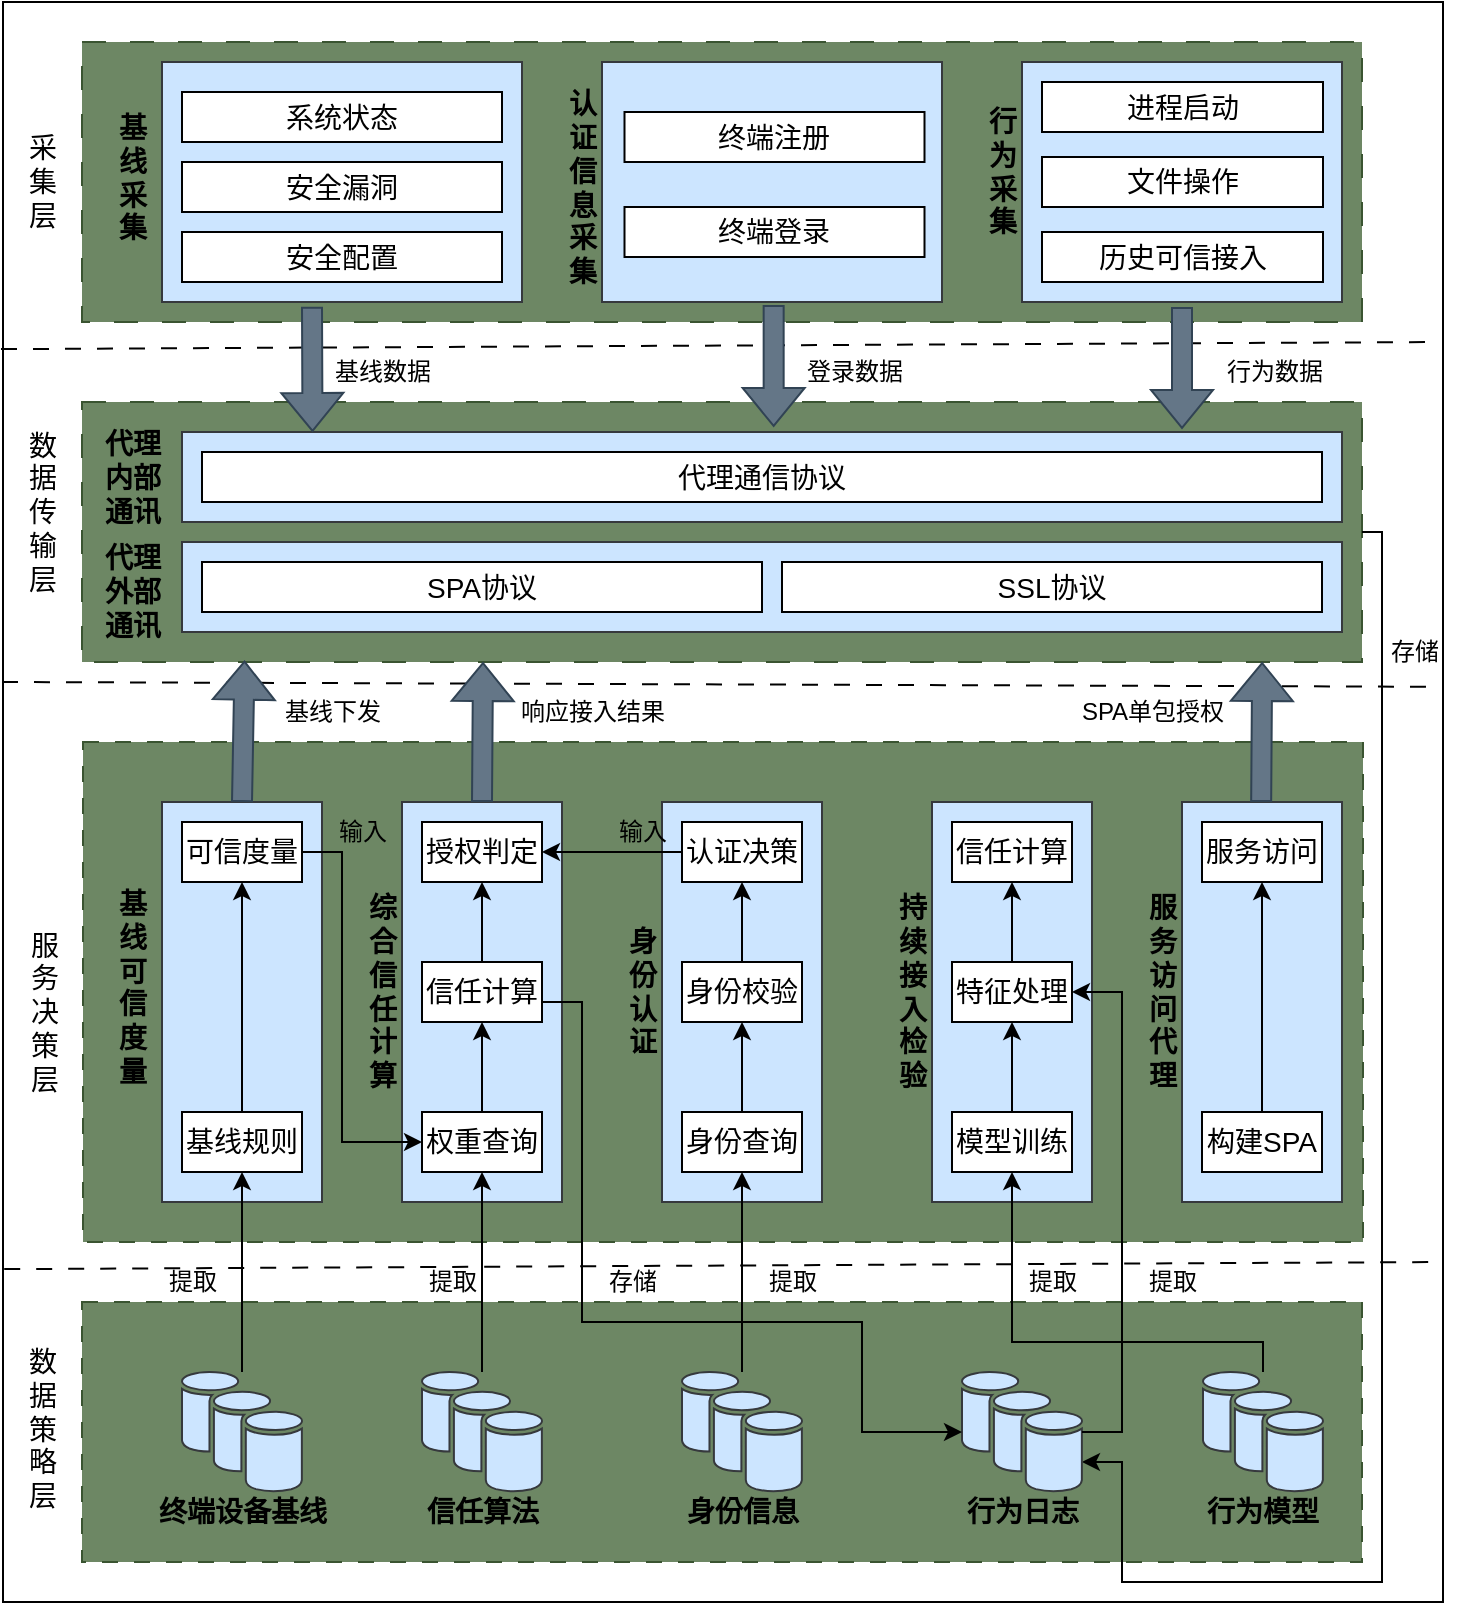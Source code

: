 <mxfile version="24.0.5" type="github">
  <diagram name="第 1 页" id="ms9--4vIe1txsoRL8aFu">
    <mxGraphModel dx="1373" dy="1868" grid="1" gridSize="10" guides="1" tooltips="1" connect="1" arrows="1" fold="1" page="1" pageScale="1" pageWidth="827" pageHeight="1169" math="0" shadow="0">
      <root>
        <mxCell id="0" />
        <mxCell id="1" parent="0" />
        <mxCell id="uTqP-Y-jselss-Khx-P8-10" value="" style="rounded=0;whiteSpace=wrap;html=1;fontSize=14;" parent="1" vertex="1">
          <mxGeometry x="80.5" y="-40" width="720" height="800" as="geometry" />
        </mxCell>
        <mxCell id="uTqP-Y-jselss-Khx-P8-43" value="" style="rounded=0;whiteSpace=wrap;html=1;fillColor=#6d8764;strokeColor=#3A5431;fontColor=#ffffff;dashed=1;dashPattern=12 12;" parent="1" vertex="1">
          <mxGeometry x="120" y="160" width="640" height="130" as="geometry" />
        </mxCell>
        <mxCell id="uTqP-Y-jselss-Khx-P8-3" value="&lt;font style=&quot;font-size: 14px;&quot;&gt;&lt;br style=&quot;font-size: 14px;&quot;&gt;数&lt;br&gt;据&lt;br&gt;策&lt;br&gt;略&lt;br&gt;层&lt;/font&gt;" style="text;html=1;align=center;verticalAlign=middle;resizable=0;points=[];autosize=1;strokeColor=none;fillColor=none;rotation=0;fontSize=14;" parent="1" vertex="1">
          <mxGeometry x="80" y="610" width="40" height="110" as="geometry" />
        </mxCell>
        <mxCell id="uTqP-Y-jselss-Khx-P8-21" value="" style="endArrow=none;html=1;rounded=0;exitX=0.004;exitY=0.388;exitDx=0;exitDy=0;exitPerimeter=0;fontSize=14;dashed=1;dashPattern=8 8;" parent="1" edge="1">
          <mxGeometry width="50" height="50" relative="1" as="geometry">
            <mxPoint x="79.5" y="133.56" as="sourcePoint" />
            <mxPoint x="799" y="130" as="targetPoint" />
          </mxGeometry>
        </mxCell>
        <mxCell id="uTqP-Y-jselss-Khx-P8-23" value="" style="rounded=0;whiteSpace=wrap;html=1;fillColor=#6d8764;strokeColor=#3A5431;fontColor=#ffffff;dashed=1;fontSize=14;dashPattern=12 12;" parent="1" vertex="1">
          <mxGeometry x="120" y="-20" width="640" height="140" as="geometry" />
        </mxCell>
        <mxCell id="uTqP-Y-jselss-Khx-P8-29" value="" style="rounded=0;whiteSpace=wrap;html=1;fillColor=#6d8764;strokeColor=#3A5431;fontColor=#ffffff;dashed=1;dashPattern=8 8;fontSize=14;" parent="1" vertex="1">
          <mxGeometry x="120.5" y="330" width="640" height="250" as="geometry" />
        </mxCell>
        <mxCell id="uTqP-Y-jselss-Khx-P8-30" value="" style="rounded=0;whiteSpace=wrap;html=1;fillColor=#6d8764;strokeColor=#3A5431;fontColor=#ffffff;dashed=1;dashPattern=8 8;fontSize=14;" parent="1" vertex="1">
          <mxGeometry x="120" y="610" width="640" height="130" as="geometry" />
        </mxCell>
        <mxCell id="uTqP-Y-jselss-Khx-P8-34" value="&lt;font style=&quot;font-size: 14px;&quot;&gt;服&lt;br style=&quot;font-size: 14px;&quot;&gt;务&lt;br style=&quot;font-size: 14px;&quot;&gt;决&lt;br style=&quot;font-size: 14px;&quot;&gt;策&lt;br style=&quot;font-size: 14px;&quot;&gt;层&lt;/font&gt;" style="text;html=1;align=center;verticalAlign=middle;resizable=0;points=[];autosize=1;strokeColor=none;fillColor=none;fontSize=14;" parent="1" vertex="1">
          <mxGeometry x="80.5" y="415" width="40" height="100" as="geometry" />
        </mxCell>
        <mxCell id="uTqP-Y-jselss-Khx-P8-35" value="&lt;font style=&quot;font-size: 14px;&quot;&gt;采&lt;br style=&quot;font-size: 14px;&quot;&gt;集&lt;br style=&quot;font-size: 14px;&quot;&gt;层&lt;/font&gt;" style="text;html=1;align=center;verticalAlign=middle;resizable=0;points=[];autosize=1;strokeColor=none;fillColor=none;fontSize=14;" parent="1" vertex="1">
          <mxGeometry x="80" y="20" width="40" height="60" as="geometry" />
        </mxCell>
        <mxCell id="DxdCswpseyvk_Ch9vkqe-7" value="" style="rounded=0;whiteSpace=wrap;html=1;fillColor=#cce5ff;strokeColor=#36393d;" parent="1" vertex="1">
          <mxGeometry x="670" y="360" width="80" height="200" as="geometry" />
        </mxCell>
        <mxCell id="uTqP-Y-jselss-Khx-P8-220" style="edgeStyle=orthogonalEdgeStyle;rounded=0;orthogonalLoop=1;jettySize=auto;html=1;exitX=1;exitY=0.5;exitDx=0;exitDy=0;entryX=1;entryY=0.75;entryDx=0;entryDy=0;entryPerimeter=0;" parent="1" target="uTqP-Y-jselss-Khx-P8-217" edge="1" source="uTqP-Y-jselss-Khx-P8-43">
          <mxGeometry relative="1" as="geometry">
            <Array as="points">
              <mxPoint x="770" y="225" />
              <mxPoint x="770" y="750" />
              <mxPoint x="640" y="750" />
              <mxPoint x="640" y="690" />
            </Array>
            <mxPoint x="960.02" y="258.5" as="sourcePoint" />
            <mxPoint x="979.5" y="681" as="targetPoint" />
          </mxGeometry>
        </mxCell>
        <mxCell id="uTqP-Y-jselss-Khx-P8-210" value="" style="rounded=0;whiteSpace=wrap;html=1;fillColor=#cce5ff;strokeColor=#36393d;fontSize=14;" parent="1" vertex="1">
          <mxGeometry x="170" y="175" width="580" height="45" as="geometry" />
        </mxCell>
        <mxCell id="uTqP-Y-jselss-Khx-P8-38" value="" style="rounded=0;whiteSpace=wrap;html=1;fillColor=#cce5ff;strokeColor=#36393d;fontSize=14;" parent="1" vertex="1">
          <mxGeometry x="160" y="-10" width="180" height="120" as="geometry" />
        </mxCell>
        <mxCell id="uTqP-Y-jselss-Khx-P8-54" value="安全配置" style="rounded=0;whiteSpace=wrap;html=1;fontSize=14;" parent="1" vertex="1">
          <mxGeometry x="170" y="75" width="160" height="25" as="geometry" />
        </mxCell>
        <mxCell id="uTqP-Y-jselss-Khx-P8-55" value="安全漏洞" style="rounded=0;whiteSpace=wrap;html=1;fontSize=14;" parent="1" vertex="1">
          <mxGeometry x="170" y="40" width="160" height="25" as="geometry" />
        </mxCell>
        <mxCell id="uTqP-Y-jselss-Khx-P8-205" value="" style="rounded=0;whiteSpace=wrap;html=1;fillColor=#cce5ff;strokeColor=#36393d;fontSize=14;" parent="1" vertex="1">
          <mxGeometry x="380" y="-10" width="170" height="120" as="geometry" />
        </mxCell>
        <mxCell id="uTqP-Y-jselss-Khx-P8-56" value="终端注册" style="rounded=0;whiteSpace=wrap;html=1;fontSize=14;" parent="1" vertex="1">
          <mxGeometry x="391.25" y="15" width="150" height="25" as="geometry" />
        </mxCell>
        <mxCell id="uTqP-Y-jselss-Khx-P8-68" value="数&lt;br&gt;据&lt;br&gt;传&lt;br&gt;输&lt;br&gt;层" style="text;html=1;align=center;verticalAlign=middle;resizable=0;points=[];autosize=1;strokeColor=none;fillColor=none;fontSize=14;" parent="1" vertex="1">
          <mxGeometry x="80" y="165" width="40" height="100" as="geometry" />
        </mxCell>
        <mxCell id="uTqP-Y-jselss-Khx-P8-72" style="edgeStyle=orthogonalEdgeStyle;rounded=0;orthogonalLoop=1;jettySize=auto;html=1;exitX=0.5;exitY=1;exitDx=0;exitDy=0;fontSize=14;" parent="1" source="uTqP-Y-jselss-Khx-P8-54" target="uTqP-Y-jselss-Khx-P8-54" edge="1">
          <mxGeometry relative="1" as="geometry" />
        </mxCell>
        <mxCell id="DxdCswpseyvk_Ch9vkqe-37" value="" style="rounded=0;whiteSpace=wrap;html=1;fillColor=#cce5ff;strokeColor=#36393d;" parent="1" vertex="1">
          <mxGeometry x="410" y="360" width="80" height="200" as="geometry" />
        </mxCell>
        <mxCell id="DxdCswpseyvk_Ch9vkqe-46" value="" style="edgeStyle=orthogonalEdgeStyle;rounded=0;orthogonalLoop=1;jettySize=auto;html=1;entryX=0.5;entryY=1;entryDx=0;entryDy=0;" parent="1" source="uTqP-Y-jselss-Khx-P8-20" target="DxdCswpseyvk_Ch9vkqe-38" edge="1">
          <mxGeometry relative="1" as="geometry" />
        </mxCell>
        <mxCell id="uTqP-Y-jselss-Khx-P8-20" value="" style="sketch=0;shadow=0;dashed=0;html=1;strokeColor=#36393d;fillColor=#cce5ff;labelPosition=center;verticalLabelPosition=bottom;verticalAlign=top;outlineConnect=0;align=center;shape=mxgraph.office.databases.database_availability_group;fontSize=14;" parent="1" vertex="1">
          <mxGeometry x="420" y="645" width="60" height="60" as="geometry" />
        </mxCell>
        <mxCell id="uTqP-Y-jselss-Khx-P8-123" value="" style="sketch=0;shadow=0;dashed=0;html=1;labelPosition=center;verticalLabelPosition=bottom;verticalAlign=top;outlineConnect=0;align=center;shape=mxgraph.office.databases.database_availability_group;fontSize=14;fillColor=#cce5ff;strokeColor=#36393d;" parent="1" vertex="1">
          <mxGeometry x="170" y="645" width="60" height="60" as="geometry" />
        </mxCell>
        <mxCell id="uTqP-Y-jselss-Khx-P8-139" value="&lt;b style=&quot;font-size: 14px;&quot;&gt;基&lt;br style=&quot;font-size: 14px;&quot;&gt;&lt;span style=&quot;font-size: 14px;&quot;&gt;线&lt;br style=&quot;font-size: 14px;&quot;&gt;&lt;/span&gt;&lt;span style=&quot;font-size: 14px;&quot;&gt;采&lt;br style=&quot;font-size: 14px;&quot;&gt;&lt;/span&gt;&lt;span style=&quot;font-size: 14px;&quot;&gt;集&lt;/span&gt;&lt;/b&gt;" style="text;html=1;align=center;verticalAlign=middle;resizable=0;points=[];autosize=1;strokeColor=none;fillColor=none;fontSize=14;" parent="1" vertex="1">
          <mxGeometry x="125" y="7.5" width="40" height="80" as="geometry" />
        </mxCell>
        <mxCell id="uTqP-Y-jselss-Khx-P8-141" value="" style="rounded=0;whiteSpace=wrap;html=1;fillColor=#cce5ff;strokeColor=#36393d;fontSize=14;" parent="1" vertex="1">
          <mxGeometry x="590" y="-10" width="160" height="120" as="geometry" />
        </mxCell>
        <mxCell id="uTqP-Y-jselss-Khx-P8-188" value="&lt;b style=&quot;font-size: 14px;&quot;&gt;&lt;span style=&quot;font-size: 14px;&quot;&gt;行&lt;br style=&quot;font-size: 14px;&quot;&gt;为&lt;br style=&quot;font-size: 14px;&quot;&gt;&lt;/span&gt;&lt;span style=&quot;font-size: 14px;&quot;&gt;采&lt;br style=&quot;font-size: 14px;&quot;&gt;&lt;/span&gt;&lt;span style=&quot;font-size: 14px;&quot;&gt;集&lt;/span&gt;&lt;/b&gt;" style="text;html=1;align=center;verticalAlign=middle;resizable=0;points=[];autosize=1;strokeColor=none;fillColor=none;fontSize=14;" parent="1" vertex="1">
          <mxGeometry x="560" y="5" width="40" height="80" as="geometry" />
        </mxCell>
        <mxCell id="uTqP-Y-jselss-Khx-P8-195" value="&lt;span style=&quot;font-size: 14px;&quot;&gt;&lt;b&gt;持&lt;br&gt;续&lt;br&gt;接&lt;br&gt;入&lt;br&gt;检&lt;br&gt;验&lt;/b&gt;&lt;/span&gt;" style="text;html=1;align=center;verticalAlign=middle;resizable=0;points=[];autosize=1;strokeColor=none;fillColor=none;" parent="1" vertex="1">
          <mxGeometry x="515" y="400" width="40" height="110" as="geometry" />
        </mxCell>
        <mxCell id="uTqP-Y-jselss-Khx-P8-201" value="" style="sketch=0;shadow=0;dashed=0;html=1;strokeColor=#36393d;fillColor=#cce5ff;labelPosition=center;verticalLabelPosition=bottom;verticalAlign=top;outlineConnect=0;align=center;shape=mxgraph.office.databases.database_availability_group;fontSize=14;" parent="1" vertex="1">
          <mxGeometry x="290" y="645" width="60" height="60" as="geometry" />
        </mxCell>
        <mxCell id="uTqP-Y-jselss-Khx-P8-202" value="历史可信接入" style="rounded=0;whiteSpace=wrap;html=1;fontSize=14;" parent="1" vertex="1">
          <mxGeometry x="600" y="75" width="140.5" height="25" as="geometry" />
        </mxCell>
        <mxCell id="uTqP-Y-jselss-Khx-P8-203" value="文件操作" style="rounded=0;whiteSpace=wrap;html=1;fontSize=14;" parent="1" vertex="1">
          <mxGeometry x="600" y="37.5" width="140.5" height="25" as="geometry" />
        </mxCell>
        <mxCell id="uTqP-Y-jselss-Khx-P8-204" value="进程启动" style="rounded=0;whiteSpace=wrap;html=1;fontSize=14;" parent="1" vertex="1">
          <mxGeometry x="600" width="140.5" height="25" as="geometry" />
        </mxCell>
        <mxCell id="uTqP-Y-jselss-Khx-P8-206" value="系统状态" style="rounded=0;whiteSpace=wrap;html=1;fontSize=14;" parent="1" vertex="1">
          <mxGeometry x="170" y="5" width="160" height="25" as="geometry" />
        </mxCell>
        <mxCell id="uTqP-Y-jselss-Khx-P8-207" value="终端登录" style="rounded=0;whiteSpace=wrap;html=1;fontSize=14;" parent="1" vertex="1">
          <mxGeometry x="391.25" y="62.5" width="150" height="25" as="geometry" />
        </mxCell>
        <mxCell id="uTqP-Y-jselss-Khx-P8-209" value="&lt;span style=&quot;font-size: 14px;&quot;&gt;&lt;b style=&quot;font-size: 14px;&quot;&gt;认&lt;br style=&quot;font-size: 14px;&quot;&gt;证&lt;br style=&quot;font-size: 14px;&quot;&gt;信&lt;br style=&quot;font-size: 14px;&quot;&gt;息&lt;br style=&quot;font-size: 14px;&quot;&gt;采&lt;br style=&quot;font-size: 14px;&quot;&gt;集&lt;br style=&quot;font-size: 14px;&quot;&gt;&lt;/b&gt;&lt;/span&gt;" style="text;html=1;align=center;verticalAlign=middle;resizable=0;points=[];autosize=1;strokeColor=none;fillColor=none;fontSize=14;" parent="1" vertex="1">
          <mxGeometry x="350" y="-2.5" width="40" height="110" as="geometry" />
        </mxCell>
        <mxCell id="uTqP-Y-jselss-Khx-P8-211" value="&lt;span style=&quot;font-size: 14px;&quot;&gt;&lt;b&gt;代理&lt;br&gt;内部&lt;br&gt;通讯&lt;br&gt;&lt;/b&gt;&lt;/span&gt;" style="text;html=1;align=center;verticalAlign=middle;resizable=0;points=[];autosize=1;strokeColor=none;fillColor=none;" parent="1" vertex="1">
          <mxGeometry x="120" y="167.5" width="50" height="60" as="geometry" />
        </mxCell>
        <mxCell id="uTqP-Y-jselss-Khx-P8-213" value="&lt;b&gt;&lt;font style=&quot;font-size: 14px;&quot;&gt;信任算法&lt;/font&gt;&lt;/b&gt;" style="text;html=1;align=center;verticalAlign=middle;resizable=0;points=[];autosize=1;strokeColor=none;fillColor=none;" parent="1" vertex="1">
          <mxGeometry x="280" y="700" width="80" height="30" as="geometry" />
        </mxCell>
        <mxCell id="uTqP-Y-jselss-Khx-P8-214" value="&lt;span style=&quot;font-size: 14px;&quot;&gt;&lt;b&gt;身份信息&lt;/b&gt;&lt;/span&gt;" style="text;html=1;align=center;verticalAlign=middle;resizable=0;points=[];autosize=1;strokeColor=none;fillColor=none;" parent="1" vertex="1">
          <mxGeometry x="410" y="700" width="80" height="30" as="geometry" />
        </mxCell>
        <mxCell id="uTqP-Y-jselss-Khx-P8-215" value="&lt;span style=&quot;font-size: 14px;&quot;&gt;&lt;b&gt;行为日志&lt;/b&gt;&lt;/span&gt;" style="text;html=1;align=center;verticalAlign=middle;resizable=0;points=[];autosize=1;strokeColor=none;fillColor=none;" parent="1" vertex="1">
          <mxGeometry x="550" y="700" width="80" height="30" as="geometry" />
        </mxCell>
        <mxCell id="uTqP-Y-jselss-Khx-P8-216" value="&lt;b&gt;&lt;font style=&quot;font-size: 14px;&quot;&gt;行为模型&lt;/font&gt;&lt;/b&gt;" style="text;html=1;align=center;verticalAlign=middle;resizable=0;points=[];autosize=1;strokeColor=none;fillColor=none;" parent="1" vertex="1">
          <mxGeometry x="670" y="700" width="80" height="30" as="geometry" />
        </mxCell>
        <mxCell id="uTqP-Y-jselss-Khx-P8-217" value="" style="sketch=0;shadow=0;dashed=0;html=1;strokeColor=#36393d;fillColor=#cce5ff;labelPosition=center;verticalLabelPosition=bottom;verticalAlign=top;outlineConnect=0;align=center;shape=mxgraph.office.databases.database_availability_group;fontSize=14;" parent="1" vertex="1">
          <mxGeometry x="560" y="645" width="60" height="60" as="geometry" />
        </mxCell>
        <mxCell id="uTqP-Y-jselss-Khx-P8-218" value="" style="sketch=0;shadow=0;dashed=0;html=1;strokeColor=#36393d;fillColor=#cce5ff;labelPosition=center;verticalLabelPosition=bottom;verticalAlign=top;outlineConnect=0;align=center;shape=mxgraph.office.databases.database_availability_group;fontSize=14;" parent="1" vertex="1">
          <mxGeometry x="680.5" y="645" width="60" height="60" as="geometry" />
        </mxCell>
        <mxCell id="uTqP-Y-jselss-Khx-P8-219" value="&lt;span style=&quot;font-size: 14px;&quot;&gt;&lt;b&gt;终端设备基线&lt;/b&gt;&lt;/span&gt;" style="text;html=1;align=center;verticalAlign=middle;resizable=0;points=[];autosize=1;strokeColor=none;fillColor=none;" parent="1" vertex="1">
          <mxGeometry x="145" y="700" width="110" height="30" as="geometry" />
        </mxCell>
        <mxCell id="uTqP-Y-jselss-Khx-P8-238" value="" style="rounded=0;whiteSpace=wrap;html=1;fillColor=#cce5ff;strokeColor=#36393d;fontSize=14;" parent="1" vertex="1">
          <mxGeometry x="170" y="230" width="580" height="45" as="geometry" />
        </mxCell>
        <mxCell id="uTqP-Y-jselss-Khx-P8-239" value="&lt;span style=&quot;font-size: 14px;&quot;&gt;&lt;b&gt;代理&lt;br&gt;外部&lt;br&gt;通讯&lt;br&gt;&lt;/b&gt;&lt;/span&gt;" style="text;html=1;align=center;verticalAlign=middle;resizable=0;points=[];autosize=1;strokeColor=none;fillColor=none;" parent="1" vertex="1">
          <mxGeometry x="120" y="225" width="50" height="60" as="geometry" />
        </mxCell>
        <mxCell id="uTqP-Y-jselss-Khx-P8-240" value="&lt;font style=&quot;font-size: 14px;&quot;&gt;代理通信协议&lt;/font&gt;" style="rounded=0;whiteSpace=wrap;html=1;" parent="1" vertex="1">
          <mxGeometry x="180" y="185" width="560" height="25" as="geometry" />
        </mxCell>
        <mxCell id="uTqP-Y-jselss-Khx-P8-244" value="&lt;font style=&quot;font-size: 14px;&quot;&gt;SPA协议&lt;/font&gt;" style="rounded=0;whiteSpace=wrap;html=1;" parent="1" vertex="1">
          <mxGeometry x="180" y="240" width="280" height="25" as="geometry" />
        </mxCell>
        <mxCell id="uTqP-Y-jselss-Khx-P8-246" value="&lt;font style=&quot;font-size: 14px;&quot;&gt;SSL协议&lt;/font&gt;" style="rounded=0;whiteSpace=wrap;html=1;" parent="1" vertex="1">
          <mxGeometry x="470" y="240" width="270" height="25" as="geometry" />
        </mxCell>
        <mxCell id="uTqP-Y-jselss-Khx-P8-269" value="&lt;span style=&quot;font-size: 14px;&quot;&gt;&lt;b&gt;身&lt;/b&gt;&lt;/span&gt;&lt;div&gt;&lt;span style=&quot;font-size: 14px;&quot;&gt;&lt;b&gt;份&lt;/b&gt;&lt;/span&gt;&lt;/div&gt;&lt;div&gt;&lt;span style=&quot;font-size: 14px;&quot;&gt;&lt;b&gt;认&lt;/b&gt;&lt;/span&gt;&lt;/div&gt;&lt;div&gt;&lt;span style=&quot;font-size: 14px;&quot;&gt;&lt;b&gt;证&lt;/b&gt;&lt;/span&gt;&lt;/div&gt;" style="text;html=1;align=center;verticalAlign=middle;resizable=0;points=[];autosize=1;strokeColor=none;fillColor=none;" parent="1" vertex="1">
          <mxGeometry x="380" y="415" width="40" height="80" as="geometry" />
        </mxCell>
        <mxCell id="uTqP-Y-jselss-Khx-P8-272" value="" style="endArrow=none;html=1;rounded=0;entryX=0.999;entryY=0.428;entryDx=0;entryDy=0;entryPerimeter=0;fontSize=14;dashed=1;dashPattern=8 8;" parent="1" target="uTqP-Y-jselss-Khx-P8-10" edge="1">
          <mxGeometry width="50" height="50" relative="1" as="geometry">
            <mxPoint x="80" y="300" as="sourcePoint" />
            <mxPoint x="799.4" y="300" as="targetPoint" />
          </mxGeometry>
        </mxCell>
        <mxCell id="DxdCswpseyvk_Ch9vkqe-1" value="&lt;span style=&quot;font-size: 14px;&quot;&gt;&lt;b&gt;综&lt;/b&gt;&lt;/span&gt;&lt;div&gt;&lt;span style=&quot;font-size: 14px;&quot;&gt;&lt;b&gt;合&lt;/b&gt;&lt;/span&gt;&lt;/div&gt;&lt;div&gt;&lt;span style=&quot;font-size: 14px;&quot;&gt;&lt;b&gt;信&lt;/b&gt;&lt;/span&gt;&lt;/div&gt;&lt;div&gt;&lt;span style=&quot;font-size: 14px;&quot;&gt;&lt;b&gt;任&lt;/b&gt;&lt;/span&gt;&lt;/div&gt;&lt;div&gt;&lt;span style=&quot;font-size: 14px;&quot;&gt;&lt;b&gt;计&lt;/b&gt;&lt;/span&gt;&lt;/div&gt;&lt;div&gt;&lt;span style=&quot;font-size: 14px;&quot;&gt;&lt;b&gt;算&lt;/b&gt;&lt;/span&gt;&lt;/div&gt;" style="text;html=1;align=center;verticalAlign=middle;resizable=0;points=[];autosize=1;strokeColor=none;fillColor=none;" parent="1" vertex="1">
          <mxGeometry x="250" y="400" width="40" height="110" as="geometry" />
        </mxCell>
        <mxCell id="DxdCswpseyvk_Ch9vkqe-6" value="&lt;span style=&quot;font-size: 14px;&quot;&gt;&lt;b&gt;基&lt;/b&gt;&lt;/span&gt;&lt;div&gt;&lt;span style=&quot;font-size: 14px;&quot;&gt;&lt;b&gt;线&lt;/b&gt;&lt;/span&gt;&lt;/div&gt;&lt;div&gt;&lt;span style=&quot;font-size: 14px;&quot;&gt;&lt;b&gt;可&lt;/b&gt;&lt;/span&gt;&lt;/div&gt;&lt;div&gt;&lt;span style=&quot;font-size: 14px;&quot;&gt;&lt;b&gt;信&lt;/b&gt;&lt;/span&gt;&lt;/div&gt;&lt;div&gt;&lt;span style=&quot;font-size: 14px;&quot;&gt;&lt;b&gt;度&lt;/b&gt;&lt;/span&gt;&lt;/div&gt;&lt;div&gt;&lt;span style=&quot;font-size: 14px;&quot;&gt;&lt;b&gt;量&lt;/b&gt;&lt;/span&gt;&lt;/div&gt;&lt;div&gt;&lt;br&gt;&lt;/div&gt;" style="text;html=1;align=center;verticalAlign=middle;resizable=0;points=[];autosize=1;strokeColor=none;fillColor=none;" parent="1" vertex="1">
          <mxGeometry x="125" y="395" width="40" height="130" as="geometry" />
        </mxCell>
        <mxCell id="DxdCswpseyvk_Ch9vkqe-25" value="" style="rounded=0;whiteSpace=wrap;html=1;fillColor=#cce5ff;strokeColor=#36393d;" parent="1" vertex="1">
          <mxGeometry x="280" y="360" width="80" height="200" as="geometry" />
        </mxCell>
        <mxCell id="DxdCswpseyvk_Ch9vkqe-75" value="" style="edgeStyle=orthogonalEdgeStyle;rounded=0;orthogonalLoop=1;jettySize=auto;html=1;" parent="1" source="uTqP-Y-jselss-Khx-P8-201" target="DxdCswpseyvk_Ch9vkqe-27" edge="1">
          <mxGeometry relative="1" as="geometry" />
        </mxCell>
        <mxCell id="mElpV_ZJZSHDwFUQlrxw-3" value="" style="edgeStyle=orthogonalEdgeStyle;rounded=0;orthogonalLoop=1;jettySize=auto;html=1;" edge="1" parent="1" source="DxdCswpseyvk_Ch9vkqe-27" target="DxdCswpseyvk_Ch9vkqe-26">
          <mxGeometry relative="1" as="geometry" />
        </mxCell>
        <mxCell id="DxdCswpseyvk_Ch9vkqe-27" value="权重查询" style="whiteSpace=wrap;html=1;fontSize=14;verticalAlign=middle;sketch=0;shadow=0;dashed=0;" parent="1" vertex="1">
          <mxGeometry x="290" y="515" width="60" height="30" as="geometry" />
        </mxCell>
        <mxCell id="leUkdMmYNfDMrdS2uC6X-36" style="edgeStyle=orthogonalEdgeStyle;rounded=0;orthogonalLoop=1;jettySize=auto;html=1;exitX=0.5;exitY=1;exitDx=0;exitDy=0;" parent="1" source="DxdCswpseyvk_Ch9vkqe-26" target="uTqP-Y-jselss-Khx-P8-217" edge="1">
          <mxGeometry relative="1" as="geometry">
            <Array as="points">
              <mxPoint x="320" y="460" />
              <mxPoint x="370" y="460" />
              <mxPoint x="370" y="620" />
              <mxPoint x="510" y="620" />
              <mxPoint x="510" y="675" />
            </Array>
          </mxGeometry>
        </mxCell>
        <mxCell id="DxdCswpseyvk_Ch9vkqe-28" value="授权判定" style="whiteSpace=wrap;html=1;fontSize=14;rounded=0;" parent="1" vertex="1">
          <mxGeometry x="290" y="370" width="60" height="30" as="geometry" />
        </mxCell>
        <mxCell id="DxdCswpseyvk_Ch9vkqe-32" value="" style="rounded=0;whiteSpace=wrap;html=1;fillColor=#cce5ff;strokeColor=#36393d;" parent="1" vertex="1">
          <mxGeometry x="545" y="360" width="80" height="200" as="geometry" />
        </mxCell>
        <mxCell id="mElpV_ZJZSHDwFUQlrxw-22" value="" style="edgeStyle=orthogonalEdgeStyle;rounded=0;orthogonalLoop=1;jettySize=auto;html=1;" edge="1" parent="1" source="DxdCswpseyvk_Ch9vkqe-35" target="mElpV_ZJZSHDwFUQlrxw-15">
          <mxGeometry relative="1" as="geometry" />
        </mxCell>
        <mxCell id="DxdCswpseyvk_Ch9vkqe-35" value="构建SPA" style="whiteSpace=wrap;html=1;fontSize=14;rounded=0;" parent="1" vertex="1">
          <mxGeometry x="680" y="515" width="60" height="30" as="geometry" />
        </mxCell>
        <mxCell id="mElpV_ZJZSHDwFUQlrxw-5" value="" style="edgeStyle=orthogonalEdgeStyle;rounded=0;orthogonalLoop=1;jettySize=auto;html=1;" edge="1" parent="1" source="DxdCswpseyvk_Ch9vkqe-38" target="leUkdMmYNfDMrdS2uC6X-157">
          <mxGeometry relative="1" as="geometry" />
        </mxCell>
        <mxCell id="DxdCswpseyvk_Ch9vkqe-38" value="身份查询" style="rounded=0;whiteSpace=wrap;html=1;fontSize=14;" parent="1" vertex="1">
          <mxGeometry x="420" y="515" width="60" height="30" as="geometry" />
        </mxCell>
        <mxCell id="leUkdMmYNfDMrdS2uC6X-142" style="edgeStyle=orthogonalEdgeStyle;rounded=0;orthogonalLoop=1;jettySize=auto;html=1;exitX=0;exitY=0.5;exitDx=0;exitDy=0;entryX=1;entryY=0.5;entryDx=0;entryDy=0;" parent="1" source="DxdCswpseyvk_Ch9vkqe-40" target="DxdCswpseyvk_Ch9vkqe-28" edge="1">
          <mxGeometry relative="1" as="geometry" />
        </mxCell>
        <mxCell id="DxdCswpseyvk_Ch9vkqe-40" value="认证决策" style="whiteSpace=wrap;html=1;fontSize=14;rounded=0;" parent="1" vertex="1">
          <mxGeometry x="420" y="370" width="60" height="30" as="geometry" />
        </mxCell>
        <mxCell id="DxdCswpseyvk_Ch9vkqe-41" value="" style="rounded=0;whiteSpace=wrap;html=1;fillColor=#cce5ff;strokeColor=#36393d;" parent="1" vertex="1">
          <mxGeometry x="160" y="360" width="80" height="200" as="geometry" />
        </mxCell>
        <mxCell id="leUkdMmYNfDMrdS2uC6X-163" style="edgeStyle=orthogonalEdgeStyle;rounded=0;orthogonalLoop=1;jettySize=auto;html=1;exitX=1;exitY=0.5;exitDx=0;exitDy=0;entryX=0;entryY=0.5;entryDx=0;entryDy=0;" parent="1" source="DxdCswpseyvk_Ch9vkqe-42" target="DxdCswpseyvk_Ch9vkqe-27" edge="1">
          <mxGeometry relative="1" as="geometry">
            <Array as="points">
              <mxPoint x="250" y="385" />
              <mxPoint x="250" y="530" />
            </Array>
          </mxGeometry>
        </mxCell>
        <mxCell id="DxdCswpseyvk_Ch9vkqe-42" value="可信度量" style="rounded=0;whiteSpace=wrap;html=1;fontSize=14;" parent="1" vertex="1">
          <mxGeometry x="170" y="370" width="60" height="30" as="geometry" />
        </mxCell>
        <mxCell id="DxdCswpseyvk_Ch9vkqe-76" value="" style="edgeStyle=orthogonalEdgeStyle;rounded=0;orthogonalLoop=1;jettySize=auto;html=1;" parent="1" source="uTqP-Y-jselss-Khx-P8-123" target="DxdCswpseyvk_Ch9vkqe-43" edge="1">
          <mxGeometry relative="1" as="geometry" />
        </mxCell>
        <mxCell id="mElpV_ZJZSHDwFUQlrxw-4" value="" style="edgeStyle=orthogonalEdgeStyle;rounded=0;orthogonalLoop=1;jettySize=auto;html=1;" edge="1" parent="1" source="DxdCswpseyvk_Ch9vkqe-43" target="DxdCswpseyvk_Ch9vkqe-42">
          <mxGeometry relative="1" as="geometry" />
        </mxCell>
        <mxCell id="DxdCswpseyvk_Ch9vkqe-43" value="基线规则" style="whiteSpace=wrap;html=1;fontSize=14;verticalAlign=middle;sketch=0;shadow=0;dashed=0;" parent="1" vertex="1">
          <mxGeometry x="170" y="515" width="60" height="30" as="geometry" />
        </mxCell>
        <mxCell id="leUkdMmYNfDMrdS2uC6X-3" value="" style="endArrow=none;html=1;rounded=0;exitX=0.004;exitY=0.388;exitDx=0;exitDy=0;exitPerimeter=0;entryX=1.003;entryY=0.375;entryDx=0;entryDy=0;entryPerimeter=0;fontSize=14;dashed=1;dashPattern=8 8;" parent="1" edge="1">
          <mxGeometry width="50" height="50" relative="1" as="geometry">
            <mxPoint x="81.1" y="593.56" as="sourcePoint" />
            <mxPoint x="800.5" y="590" as="targetPoint" />
          </mxGeometry>
        </mxCell>
        <mxCell id="leUkdMmYNfDMrdS2uC6X-16" value="" style="shape=flexArrow;endArrow=classic;html=1;rounded=0;exitX=0.5;exitY=1;exitDx=0;exitDy=0;entryX=0.147;entryY=-0.052;entryDx=0;entryDy=0;entryPerimeter=0;fillColor=#647687;strokeColor=#314354;" parent="1" edge="1">
          <mxGeometry width="50" height="50" relative="1" as="geometry">
            <mxPoint x="235" y="112.34" as="sourcePoint" />
            <mxPoint x="235.26" y="175.0" as="targetPoint" />
          </mxGeometry>
        </mxCell>
        <mxCell id="leUkdMmYNfDMrdS2uC6X-17" value="" style="shape=flexArrow;endArrow=classic;html=1;rounded=0;exitX=0.5;exitY=1;exitDx=0;exitDy=0;entryX=0.147;entryY=-0.052;entryDx=0;entryDy=0;entryPerimeter=0;fillColor=#647687;strokeColor=#314354;" parent="1" edge="1">
          <mxGeometry width="50" height="50" relative="1" as="geometry">
            <mxPoint x="465.83" y="111.5" as="sourcePoint" />
            <mxPoint x="465.83" y="172.5" as="targetPoint" />
          </mxGeometry>
        </mxCell>
        <mxCell id="leUkdMmYNfDMrdS2uC6X-18" value="" style="shape=flexArrow;endArrow=classic;html=1;rounded=0;exitX=0.5;exitY=1;exitDx=0;exitDy=0;entryX=0.147;entryY=-0.052;entryDx=0;entryDy=0;entryPerimeter=0;fillColor=#647687;strokeColor=#314354;" parent="1" edge="1">
          <mxGeometry width="50" height="50" relative="1" as="geometry">
            <mxPoint x="670" y="112.5" as="sourcePoint" />
            <mxPoint x="670" y="173.5" as="targetPoint" />
          </mxGeometry>
        </mxCell>
        <mxCell id="leUkdMmYNfDMrdS2uC6X-21" value="" style="shape=flexArrow;endArrow=classic;html=1;rounded=0;exitX=0.5;exitY=1;exitDx=0;exitDy=0;entryX=0.127;entryY=0.995;entryDx=0;entryDy=0;entryPerimeter=0;fillColor=#647687;strokeColor=#314354;" parent="1" target="uTqP-Y-jselss-Khx-P8-43" edge="1">
          <mxGeometry width="50" height="50" relative="1" as="geometry">
            <mxPoint x="200" y="360" as="sourcePoint" />
            <mxPoint x="200" y="297" as="targetPoint" />
          </mxGeometry>
        </mxCell>
        <mxCell id="leUkdMmYNfDMrdS2uC6X-22" value="" style="shape=flexArrow;endArrow=classic;html=1;rounded=0;entryX=0.127;entryY=0.995;entryDx=0;entryDy=0;entryPerimeter=0;fillColor=#647687;strokeColor=#314354;" parent="1" edge="1">
          <mxGeometry width="50" height="50" relative="1" as="geometry">
            <mxPoint x="320" y="360" as="sourcePoint" />
            <mxPoint x="320.5" y="290" as="targetPoint" />
          </mxGeometry>
        </mxCell>
        <mxCell id="leUkdMmYNfDMrdS2uC6X-28" value="基线数据" style="text;html=1;align=center;verticalAlign=middle;resizable=0;points=[];autosize=1;strokeColor=none;fillColor=none;" parent="1" vertex="1">
          <mxGeometry x="235" y="130" width="70" height="30" as="geometry" />
        </mxCell>
        <mxCell id="leUkdMmYNfDMrdS2uC6X-29" value="登录数据" style="text;html=1;align=center;verticalAlign=middle;resizable=0;points=[];autosize=1;strokeColor=none;fillColor=none;" parent="1" vertex="1">
          <mxGeometry x="471.25" y="130" width="70" height="30" as="geometry" />
        </mxCell>
        <mxCell id="leUkdMmYNfDMrdS2uC6X-30" value="行为数据" style="text;html=1;align=center;verticalAlign=middle;resizable=0;points=[];autosize=1;strokeColor=none;fillColor=none;" parent="1" vertex="1">
          <mxGeometry x="680.5" y="130" width="70" height="30" as="geometry" />
        </mxCell>
        <mxCell id="leUkdMmYNfDMrdS2uC6X-37" value="基线下发" style="text;html=1;align=center;verticalAlign=middle;resizable=0;points=[];autosize=1;strokeColor=none;fillColor=none;" parent="1" vertex="1">
          <mxGeometry x="210" y="300" width="70" height="30" as="geometry" />
        </mxCell>
        <mxCell id="leUkdMmYNfDMrdS2uC6X-38" value="响应接入结果" style="text;html=1;align=center;verticalAlign=middle;resizable=0;points=[];autosize=1;strokeColor=none;fillColor=none;" parent="1" vertex="1">
          <mxGeometry x="325" y="300" width="100" height="30" as="geometry" />
        </mxCell>
        <mxCell id="leUkdMmYNfDMrdS2uC6X-140" value="&lt;span style=&quot;font-size: 14px;&quot;&gt;&lt;b&gt;服&lt;/b&gt;&lt;/span&gt;&lt;div&gt;&lt;span style=&quot;font-size: 14px;&quot;&gt;&lt;b&gt;务&lt;/b&gt;&lt;/span&gt;&lt;/div&gt;&lt;div&gt;&lt;span style=&quot;font-size: 14px;&quot;&gt;&lt;b&gt;访&lt;/b&gt;&lt;/span&gt;&lt;/div&gt;&lt;div&gt;&lt;span style=&quot;font-size: 14px;&quot;&gt;&lt;b&gt;问&lt;/b&gt;&lt;/span&gt;&lt;/div&gt;&lt;div&gt;&lt;span style=&quot;font-size: 14px;&quot;&gt;&lt;b&gt;代&lt;/b&gt;&lt;/span&gt;&lt;/div&gt;&lt;div&gt;&lt;span style=&quot;font-size: 14px;&quot;&gt;&lt;b&gt;理&lt;/b&gt;&lt;/span&gt;&lt;/div&gt;" style="text;html=1;align=center;verticalAlign=middle;resizable=0;points=[];autosize=1;strokeColor=none;fillColor=none;" parent="1" vertex="1">
          <mxGeometry x="640" y="400" width="40" height="110" as="geometry" />
        </mxCell>
        <mxCell id="mElpV_ZJZSHDwFUQlrxw-16" value="" style="edgeStyle=orthogonalEdgeStyle;rounded=0;orthogonalLoop=1;jettySize=auto;html=1;entryX=0.5;entryY=1;entryDx=0;entryDy=0;" edge="1" parent="1" source="uTqP-Y-jselss-Khx-P8-221" target="uTqP-Y-jselss-Khx-P8-51">
          <mxGeometry relative="1" as="geometry" />
        </mxCell>
        <mxCell id="uTqP-Y-jselss-Khx-P8-221" value="模型训练" style="whiteSpace=wrap;html=1;fontSize=14;verticalAlign=middle;sketch=0;shadow=0;dashed=0;" parent="1" vertex="1">
          <mxGeometry x="555" y="515" width="60" height="30" as="geometry" />
        </mxCell>
        <mxCell id="mElpV_ZJZSHDwFUQlrxw-18" value="" style="edgeStyle=orthogonalEdgeStyle;rounded=0;orthogonalLoop=1;jettySize=auto;html=1;" edge="1" parent="1" source="uTqP-Y-jselss-Khx-P8-51" target="uTqP-Y-jselss-Khx-P8-225">
          <mxGeometry relative="1" as="geometry" />
        </mxCell>
        <mxCell id="uTqP-Y-jselss-Khx-P8-51" value="特征处理" style="rounded=0;whiteSpace=wrap;html=1;fontSize=14;" parent="1" vertex="1">
          <mxGeometry x="555" y="440" width="60" height="30" as="geometry" />
        </mxCell>
        <mxCell id="uTqP-Y-jselss-Khx-P8-225" value="信任计算" style="whiteSpace=wrap;html=1;fontSize=14;rounded=0;" parent="1" vertex="1">
          <mxGeometry x="555" y="370" width="60" height="30" as="geometry" />
        </mxCell>
        <mxCell id="leUkdMmYNfDMrdS2uC6X-146" value="输入" style="text;html=1;align=center;verticalAlign=middle;resizable=0;points=[];autosize=1;strokeColor=none;fillColor=none;" parent="1" vertex="1">
          <mxGeometry x="235" y="360" width="50" height="30" as="geometry" />
        </mxCell>
        <mxCell id="leUkdMmYNfDMrdS2uC6X-148" value="输入" style="text;html=1;align=center;verticalAlign=middle;resizable=0;points=[];autosize=1;strokeColor=none;fillColor=none;" parent="1" vertex="1">
          <mxGeometry x="375" y="360" width="50" height="30" as="geometry" />
        </mxCell>
        <mxCell id="leUkdMmYNfDMrdS2uC6X-149" value="存储" style="text;html=1;align=center;verticalAlign=middle;resizable=0;points=[];autosize=1;strokeColor=none;fillColor=none;" parent="1" vertex="1">
          <mxGeometry x="370" y="585" width="50" height="30" as="geometry" />
        </mxCell>
        <mxCell id="leUkdMmYNfDMrdS2uC6X-155" value="提取" style="text;html=1;align=center;verticalAlign=middle;resizable=0;points=[];autosize=1;strokeColor=none;fillColor=none;" parent="1" vertex="1">
          <mxGeometry x="150" y="585" width="50" height="30" as="geometry" />
        </mxCell>
        <mxCell id="leUkdMmYNfDMrdS2uC6X-156" value="存储" style="text;html=1;align=center;verticalAlign=middle;resizable=0;points=[];autosize=1;strokeColor=none;fillColor=none;" parent="1" vertex="1">
          <mxGeometry x="760.5" y="270" width="50" height="30" as="geometry" />
        </mxCell>
        <mxCell id="mElpV_ZJZSHDwFUQlrxw-8" style="edgeStyle=orthogonalEdgeStyle;rounded=0;orthogonalLoop=1;jettySize=auto;html=1;entryX=0.5;entryY=1;entryDx=0;entryDy=0;" edge="1" parent="1" source="leUkdMmYNfDMrdS2uC6X-157" target="DxdCswpseyvk_Ch9vkqe-40">
          <mxGeometry relative="1" as="geometry" />
        </mxCell>
        <mxCell id="leUkdMmYNfDMrdS2uC6X-157" value="身份校验" style="whiteSpace=wrap;html=1;fontSize=14;rounded=0;" parent="1" vertex="1">
          <mxGeometry x="420" y="440" width="60" height="30" as="geometry" />
        </mxCell>
        <mxCell id="leUkdMmYNfDMrdS2uC6X-141" value="" style="edgeStyle=orthogonalEdgeStyle;rounded=0;orthogonalLoop=1;jettySize=auto;html=1;entryX=1;entryY=0.5;entryDx=0;entryDy=0;" parent="1" source="uTqP-Y-jselss-Khx-P8-217" target="uTqP-Y-jselss-Khx-P8-51" edge="1">
          <mxGeometry relative="1" as="geometry">
            <mxPoint x="712.5" y="595" as="sourcePoint" />
            <mxPoint x="617.5" y="480" as="targetPoint" />
            <Array as="points">
              <mxPoint x="640" y="675" />
              <mxPoint x="640" y="455" />
            </Array>
          </mxGeometry>
        </mxCell>
        <mxCell id="mElpV_ZJZSHDwFUQlrxw-2" value="" style="edgeStyle=orthogonalEdgeStyle;rounded=0;orthogonalLoop=1;jettySize=auto;html=1;entryX=0.5;entryY=1;entryDx=0;entryDy=0;" edge="1" parent="1" source="DxdCswpseyvk_Ch9vkqe-26" target="DxdCswpseyvk_Ch9vkqe-28">
          <mxGeometry relative="1" as="geometry">
            <Array as="points" />
            <mxPoint x="680" y="675" as="sourcePoint" />
            <mxPoint x="320" y="400" as="targetPoint" />
          </mxGeometry>
        </mxCell>
        <mxCell id="DxdCswpseyvk_Ch9vkqe-26" value="信任计算" style="rounded=0;whiteSpace=wrap;html=1;fontSize=14;" parent="1" vertex="1">
          <mxGeometry x="290" y="440" width="60" height="30" as="geometry" />
        </mxCell>
        <mxCell id="mElpV_ZJZSHDwFUQlrxw-10" value="提取" style="text;html=1;align=center;verticalAlign=middle;resizable=0;points=[];autosize=1;strokeColor=none;fillColor=none;" vertex="1" parent="1">
          <mxGeometry x="280" y="585" width="50" height="30" as="geometry" />
        </mxCell>
        <mxCell id="mElpV_ZJZSHDwFUQlrxw-11" value="提取" style="text;html=1;align=center;verticalAlign=middle;resizable=0;points=[];autosize=1;strokeColor=none;fillColor=none;" vertex="1" parent="1">
          <mxGeometry x="450" y="585" width="50" height="30" as="geometry" />
        </mxCell>
        <mxCell id="mElpV_ZJZSHDwFUQlrxw-13" value="提取" style="text;html=1;align=center;verticalAlign=middle;resizable=0;points=[];autosize=1;strokeColor=none;fillColor=none;" vertex="1" parent="1">
          <mxGeometry x="580" y="585" width="50" height="30" as="geometry" />
        </mxCell>
        <mxCell id="mElpV_ZJZSHDwFUQlrxw-14" value="提取" style="text;html=1;align=center;verticalAlign=middle;resizable=0;points=[];autosize=1;strokeColor=none;fillColor=none;" vertex="1" parent="1">
          <mxGeometry x="640" y="585" width="50" height="30" as="geometry" />
        </mxCell>
        <mxCell id="mElpV_ZJZSHDwFUQlrxw-15" value="服务访问" style="whiteSpace=wrap;html=1;fontSize=14;rounded=0;" vertex="1" parent="1">
          <mxGeometry x="680" y="370" width="60" height="30" as="geometry" />
        </mxCell>
        <mxCell id="mElpV_ZJZSHDwFUQlrxw-21" style="edgeStyle=orthogonalEdgeStyle;rounded=0;orthogonalLoop=1;jettySize=auto;html=1;" edge="1" parent="1" source="uTqP-Y-jselss-Khx-P8-218" target="uTqP-Y-jselss-Khx-P8-221">
          <mxGeometry relative="1" as="geometry">
            <Array as="points">
              <mxPoint x="711" y="630" />
              <mxPoint x="585" y="630" />
            </Array>
          </mxGeometry>
        </mxCell>
        <mxCell id="mElpV_ZJZSHDwFUQlrxw-23" value="" style="shape=flexArrow;endArrow=classic;html=1;rounded=0;entryX=0.127;entryY=0.995;entryDx=0;entryDy=0;entryPerimeter=0;fillColor=#647687;strokeColor=#314354;" edge="1" parent="1">
          <mxGeometry width="50" height="50" relative="1" as="geometry">
            <mxPoint x="709.58" y="360" as="sourcePoint" />
            <mxPoint x="710.08" y="290" as="targetPoint" />
          </mxGeometry>
        </mxCell>
        <mxCell id="mElpV_ZJZSHDwFUQlrxw-24" value="SPA单包授权" style="text;html=1;align=center;verticalAlign=middle;resizable=0;points=[];autosize=1;strokeColor=none;fillColor=none;" vertex="1" parent="1">
          <mxGeometry x="610" y="300" width="90" height="30" as="geometry" />
        </mxCell>
      </root>
    </mxGraphModel>
  </diagram>
</mxfile>
